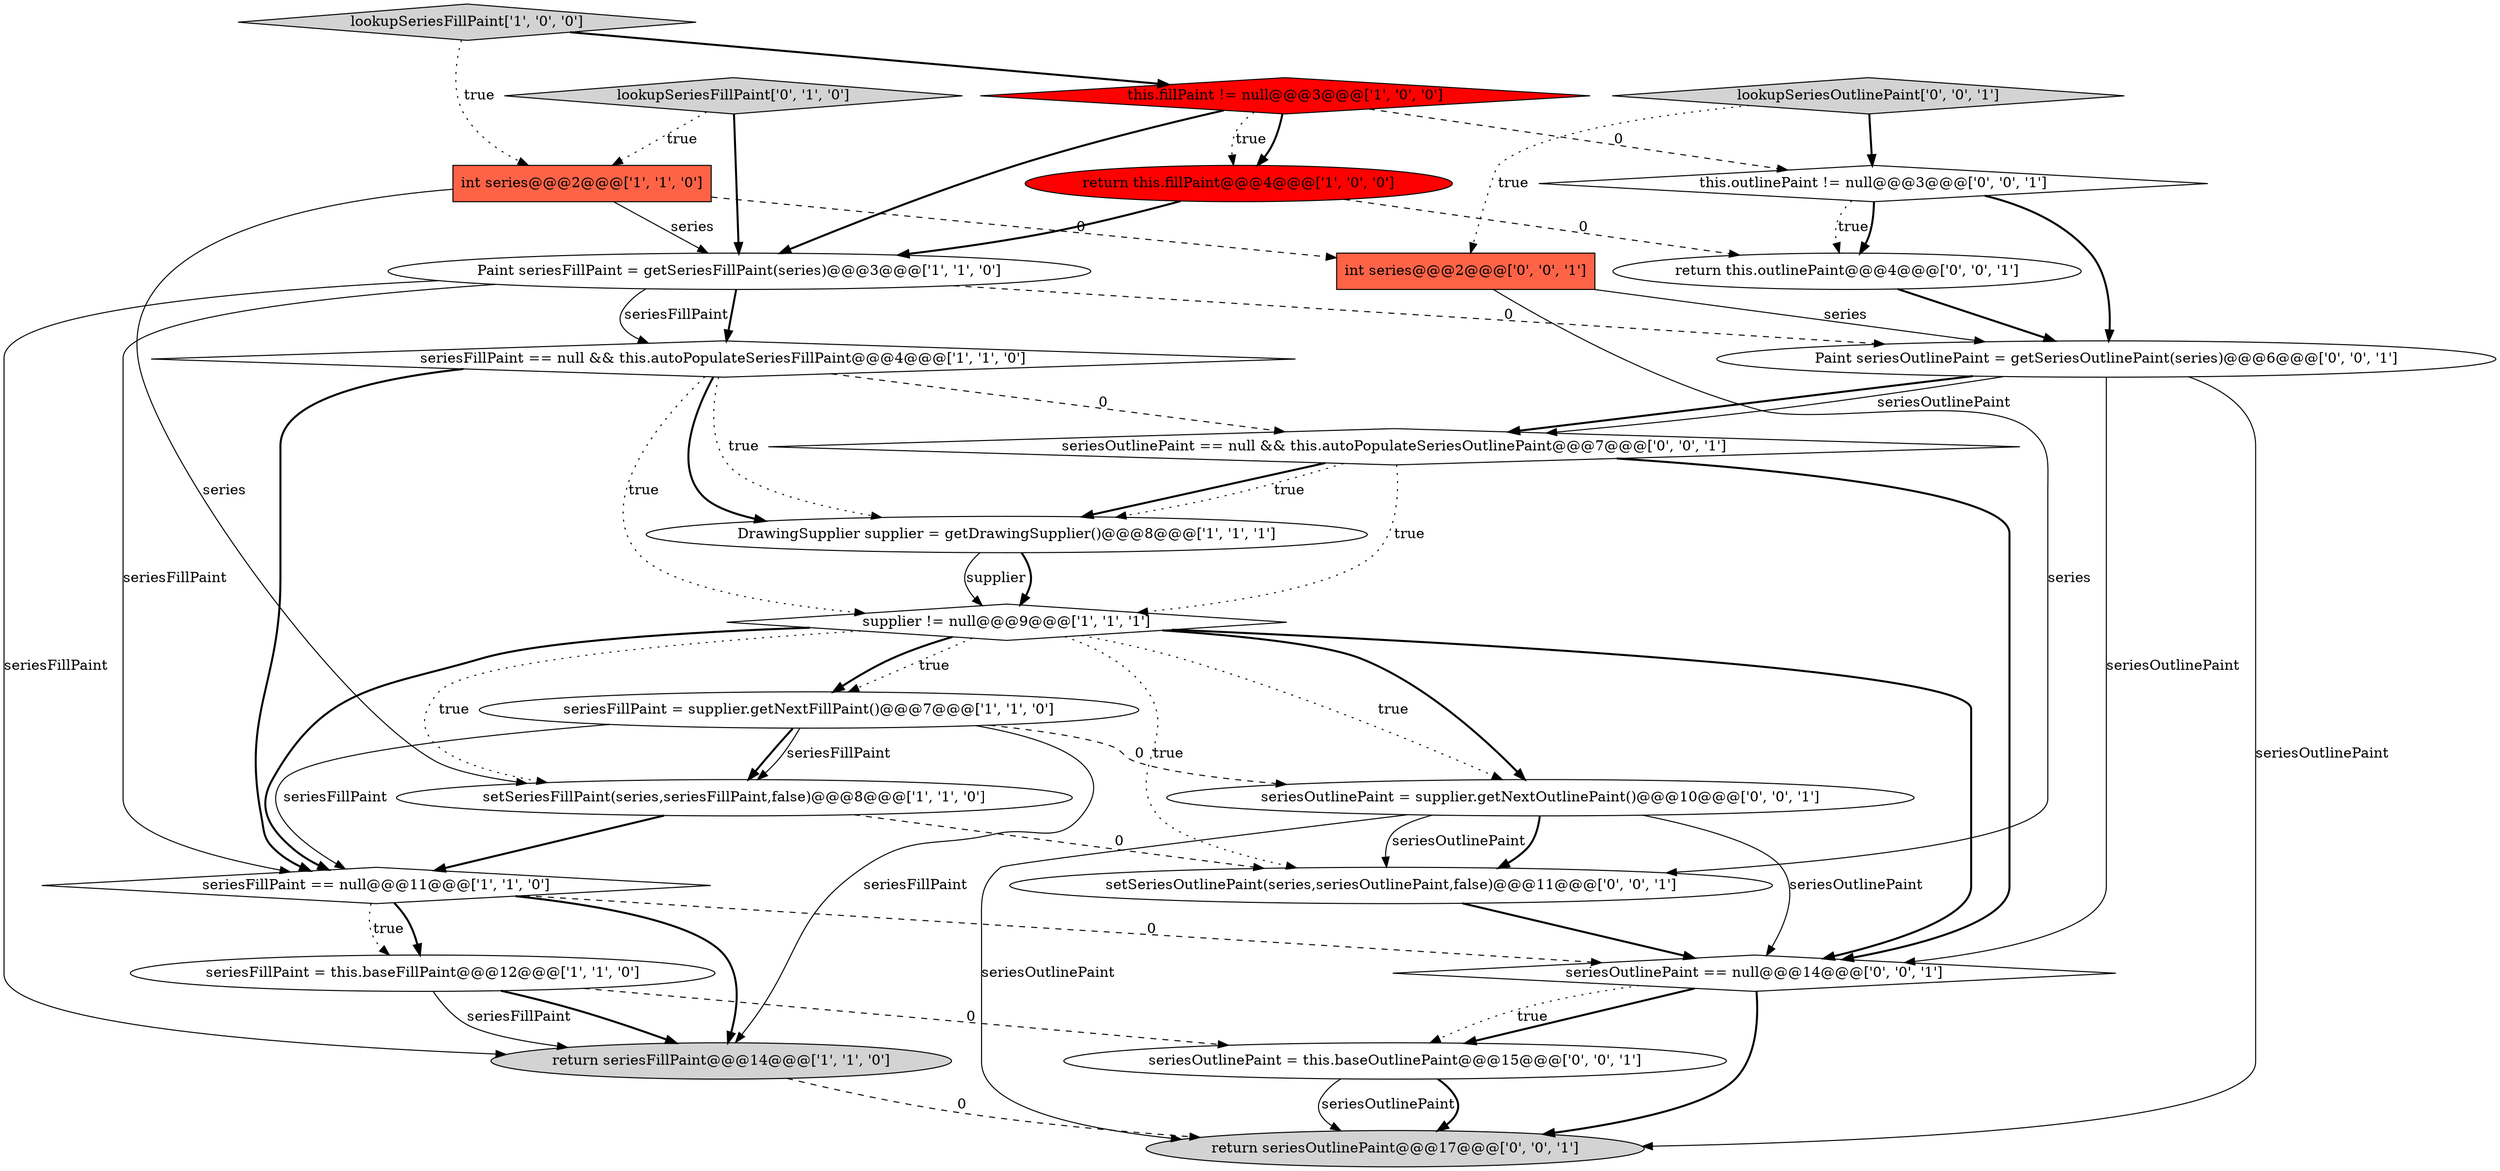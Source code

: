 digraph {
5 [style = filled, label = "seriesFillPaint == null@@@11@@@['1', '1', '0']", fillcolor = white, shape = diamond image = "AAA0AAABBB1BBB"];
0 [style = filled, label = "Paint seriesFillPaint = getSeriesFillPaint(series)@@@3@@@['1', '1', '0']", fillcolor = white, shape = ellipse image = "AAA0AAABBB1BBB"];
3 [style = filled, label = "int series@@@2@@@['1', '1', '0']", fillcolor = tomato, shape = box image = "AAA0AAABBB1BBB"];
16 [style = filled, label = "return seriesOutlinePaint@@@17@@@['0', '0', '1']", fillcolor = lightgray, shape = ellipse image = "AAA0AAABBB3BBB"];
1 [style = filled, label = "lookupSeriesFillPaint['1', '0', '0']", fillcolor = lightgray, shape = diamond image = "AAA0AAABBB1BBB"];
18 [style = filled, label = "return this.outlinePaint@@@4@@@['0', '0', '1']", fillcolor = white, shape = ellipse image = "AAA0AAABBB3BBB"];
20 [style = filled, label = "int series@@@2@@@['0', '0', '1']", fillcolor = tomato, shape = box image = "AAA0AAABBB3BBB"];
7 [style = filled, label = "this.fillPaint != null@@@3@@@['1', '0', '0']", fillcolor = red, shape = diamond image = "AAA1AAABBB1BBB"];
11 [style = filled, label = "return this.fillPaint@@@4@@@['1', '0', '0']", fillcolor = red, shape = ellipse image = "AAA1AAABBB1BBB"];
2 [style = filled, label = "seriesFillPaint = this.baseFillPaint@@@12@@@['1', '1', '0']", fillcolor = white, shape = ellipse image = "AAA0AAABBB1BBB"];
9 [style = filled, label = "DrawingSupplier supplier = getDrawingSupplier()@@@8@@@['1', '1', '1']", fillcolor = white, shape = ellipse image = "AAA0AAABBB1BBB"];
14 [style = filled, label = "setSeriesOutlinePaint(series,seriesOutlinePaint,false)@@@11@@@['0', '0', '1']", fillcolor = white, shape = ellipse image = "AAA0AAABBB3BBB"];
19 [style = filled, label = "seriesOutlinePaint == null && this.autoPopulateSeriesOutlinePaint@@@7@@@['0', '0', '1']", fillcolor = white, shape = diamond image = "AAA0AAABBB3BBB"];
15 [style = filled, label = "this.outlinePaint != null@@@3@@@['0', '0', '1']", fillcolor = white, shape = diamond image = "AAA0AAABBB3BBB"];
4 [style = filled, label = "supplier != null@@@9@@@['1', '1', '1']", fillcolor = white, shape = diamond image = "AAA0AAABBB1BBB"];
22 [style = filled, label = "lookupSeriesOutlinePaint['0', '0', '1']", fillcolor = lightgray, shape = diamond image = "AAA0AAABBB3BBB"];
17 [style = filled, label = "seriesOutlinePaint = this.baseOutlinePaint@@@15@@@['0', '0', '1']", fillcolor = white, shape = ellipse image = "AAA0AAABBB3BBB"];
6 [style = filled, label = "seriesFillPaint = supplier.getNextFillPaint()@@@7@@@['1', '1', '0']", fillcolor = white, shape = ellipse image = "AAA0AAABBB1BBB"];
24 [style = filled, label = "seriesOutlinePaint = supplier.getNextOutlinePaint()@@@10@@@['0', '0', '1']", fillcolor = white, shape = ellipse image = "AAA0AAABBB3BBB"];
21 [style = filled, label = "Paint seriesOutlinePaint = getSeriesOutlinePaint(series)@@@6@@@['0', '0', '1']", fillcolor = white, shape = ellipse image = "AAA0AAABBB3BBB"];
10 [style = filled, label = "setSeriesFillPaint(series,seriesFillPaint,false)@@@8@@@['1', '1', '0']", fillcolor = white, shape = ellipse image = "AAA0AAABBB1BBB"];
12 [style = filled, label = "return seriesFillPaint@@@14@@@['1', '1', '0']", fillcolor = lightgray, shape = ellipse image = "AAA0AAABBB1BBB"];
23 [style = filled, label = "seriesOutlinePaint == null@@@14@@@['0', '0', '1']", fillcolor = white, shape = diamond image = "AAA0AAABBB3BBB"];
8 [style = filled, label = "seriesFillPaint == null && this.autoPopulateSeriesFillPaint@@@4@@@['1', '1', '0']", fillcolor = white, shape = diamond image = "AAA0AAABBB1BBB"];
13 [style = filled, label = "lookupSeriesFillPaint['0', '1', '0']", fillcolor = lightgray, shape = diamond image = "AAA0AAABBB2BBB"];
4->6 [style = dotted, label="true"];
8->19 [style = dashed, label="0"];
23->16 [style = bold, label=""];
7->11 [style = bold, label=""];
4->24 [style = bold, label=""];
17->16 [style = solid, label="seriesOutlinePaint"];
22->15 [style = bold, label=""];
21->19 [style = bold, label=""];
13->3 [style = dotted, label="true"];
12->16 [style = dashed, label="0"];
4->6 [style = bold, label=""];
4->10 [style = dotted, label="true"];
15->21 [style = bold, label=""];
5->23 [style = dashed, label="0"];
9->4 [style = bold, label=""];
15->18 [style = dotted, label="true"];
6->5 [style = solid, label="seriesFillPaint"];
6->24 [style = dashed, label="0"];
7->0 [style = bold, label=""];
0->12 [style = solid, label="seriesFillPaint"];
4->14 [style = dotted, label="true"];
24->23 [style = solid, label="seriesOutlinePaint"];
21->23 [style = solid, label="seriesOutlinePaint"];
1->7 [style = bold, label=""];
15->18 [style = bold, label=""];
8->4 [style = dotted, label="true"];
2->17 [style = dashed, label="0"];
24->14 [style = solid, label="seriesOutlinePaint"];
2->12 [style = bold, label=""];
24->14 [style = bold, label=""];
0->8 [style = solid, label="seriesFillPaint"];
1->3 [style = dotted, label="true"];
5->2 [style = bold, label=""];
11->0 [style = bold, label=""];
22->20 [style = dotted, label="true"];
2->12 [style = solid, label="seriesFillPaint"];
7->11 [style = dotted, label="true"];
8->5 [style = bold, label=""];
10->5 [style = bold, label=""];
5->12 [style = bold, label=""];
19->9 [style = bold, label=""];
19->4 [style = dotted, label="true"];
14->23 [style = bold, label=""];
11->18 [style = dashed, label="0"];
6->12 [style = solid, label="seriesFillPaint"];
19->23 [style = bold, label=""];
20->14 [style = solid, label="series"];
6->10 [style = bold, label=""];
20->21 [style = solid, label="series"];
0->5 [style = solid, label="seriesFillPaint"];
6->10 [style = solid, label="seriesFillPaint"];
19->9 [style = dotted, label="true"];
0->8 [style = bold, label=""];
8->9 [style = bold, label=""];
3->20 [style = dashed, label="0"];
21->16 [style = solid, label="seriesOutlinePaint"];
7->15 [style = dashed, label="0"];
13->0 [style = bold, label=""];
23->17 [style = bold, label=""];
9->4 [style = solid, label="supplier"];
24->16 [style = solid, label="seriesOutlinePaint"];
0->21 [style = dashed, label="0"];
4->24 [style = dotted, label="true"];
21->19 [style = solid, label="seriesOutlinePaint"];
8->9 [style = dotted, label="true"];
18->21 [style = bold, label=""];
23->17 [style = dotted, label="true"];
3->10 [style = solid, label="series"];
3->0 [style = solid, label="series"];
4->5 [style = bold, label=""];
10->14 [style = dashed, label="0"];
4->23 [style = bold, label=""];
17->16 [style = bold, label=""];
5->2 [style = dotted, label="true"];
}
